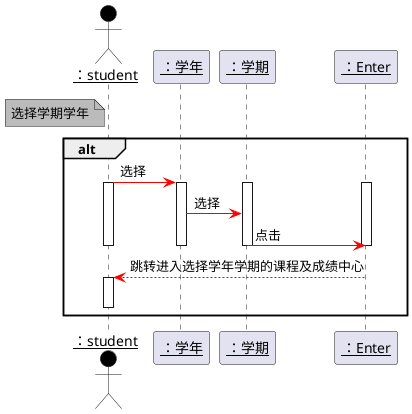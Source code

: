  @startuml
        skinparam sequenceParticipant underline
        actor "：student" as User #black
        note left of User #bbb
            选择学期学年
        end note
        participant "：学年" as A
        participant "：学期" as B
         participant "：Enter" as C
        alt
            User -[#red]> A:选择
            activate User
            activate A
            activate B
            activate C
            A -[#red]> B:选择
            B-[#red]> C:点击
            deactivate User
            deactivate A
            deactivate B
            deactivate C
            C --[#red]>User:跳转进入选择学年学期的课程及成绩中心
        activate User
        deactivate User
        deactivate A
        end
@enduml